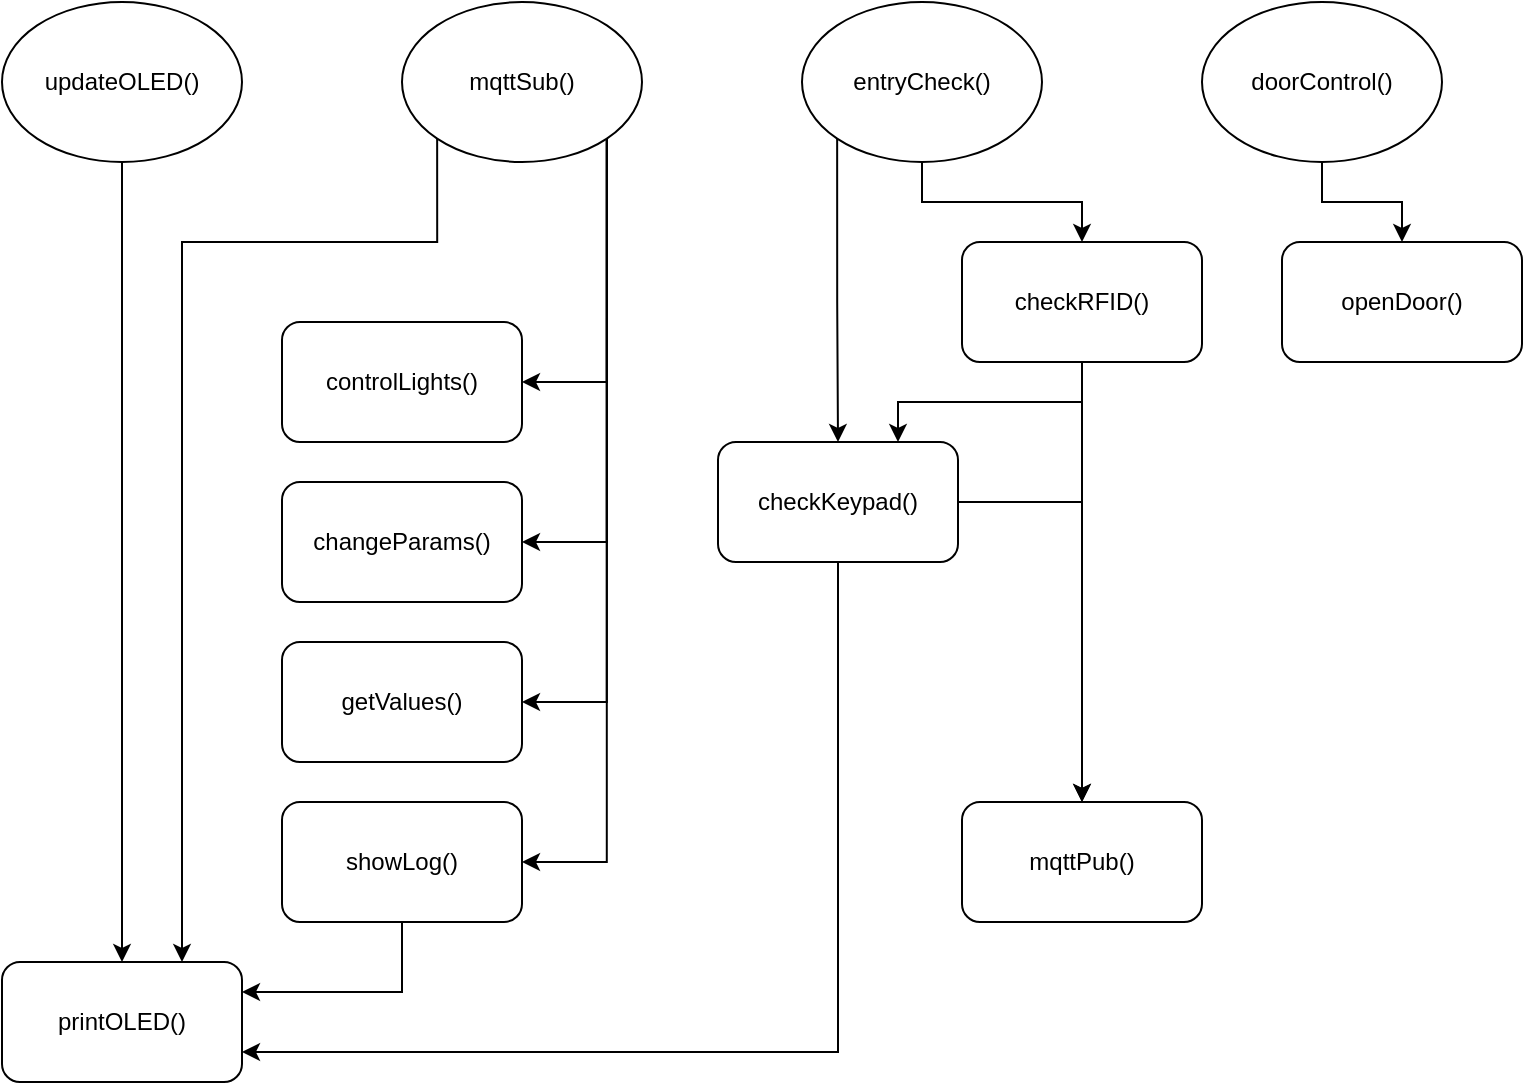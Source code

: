 <mxfile version="20.5.1" type="github">
  <diagram id="nbAJbluUPu1owXHJ7Z7m" name="Side-1">
    <mxGraphModel dx="1187" dy="698" grid="1" gridSize="10" guides="1" tooltips="1" connect="1" arrows="1" fold="1" page="1" pageScale="1" pageWidth="827" pageHeight="1169" math="0" shadow="0">
      <root>
        <mxCell id="0" />
        <mxCell id="1" parent="0" />
        <mxCell id="ssi6dEax1LiMGRlftHXH-6" style="edgeStyle=orthogonalEdgeStyle;rounded=0;orthogonalLoop=1;jettySize=auto;html=1;exitX=0.5;exitY=1;exitDx=0;exitDy=0;entryX=0.5;entryY=0;entryDx=0;entryDy=0;" edge="1" parent="1" source="ssi6dEax1LiMGRlftHXH-1" target="ssi6dEax1LiMGRlftHXH-5">
          <mxGeometry relative="1" as="geometry" />
        </mxCell>
        <mxCell id="ssi6dEax1LiMGRlftHXH-1" value="updateOLED()" style="ellipse;whiteSpace=wrap;html=1;" vertex="1" parent="1">
          <mxGeometry x="40" y="40" width="120" height="80" as="geometry" />
        </mxCell>
        <mxCell id="ssi6dEax1LiMGRlftHXH-7" style="edgeStyle=orthogonalEdgeStyle;rounded=0;orthogonalLoop=1;jettySize=auto;html=1;exitX=0;exitY=1;exitDx=0;exitDy=0;entryX=0.75;entryY=0;entryDx=0;entryDy=0;" edge="1" parent="1" source="ssi6dEax1LiMGRlftHXH-2" target="ssi6dEax1LiMGRlftHXH-5">
          <mxGeometry relative="1" as="geometry">
            <Array as="points">
              <mxPoint x="258" y="160" />
              <mxPoint x="130" y="160" />
            </Array>
          </mxGeometry>
        </mxCell>
        <mxCell id="ssi6dEax1LiMGRlftHXH-11" style="edgeStyle=orthogonalEdgeStyle;rounded=0;orthogonalLoop=1;jettySize=auto;html=1;exitX=1;exitY=1;exitDx=0;exitDy=0;entryX=1;entryY=0.5;entryDx=0;entryDy=0;" edge="1" parent="1" source="ssi6dEax1LiMGRlftHXH-2" target="ssi6dEax1LiMGRlftHXH-8">
          <mxGeometry relative="1" as="geometry" />
        </mxCell>
        <mxCell id="ssi6dEax1LiMGRlftHXH-12" style="edgeStyle=orthogonalEdgeStyle;rounded=0;orthogonalLoop=1;jettySize=auto;html=1;exitX=1;exitY=1;exitDx=0;exitDy=0;entryX=1;entryY=0.5;entryDx=0;entryDy=0;" edge="1" parent="1" source="ssi6dEax1LiMGRlftHXH-2" target="ssi6dEax1LiMGRlftHXH-9">
          <mxGeometry relative="1" as="geometry" />
        </mxCell>
        <mxCell id="ssi6dEax1LiMGRlftHXH-13" style="edgeStyle=orthogonalEdgeStyle;rounded=0;orthogonalLoop=1;jettySize=auto;html=1;exitX=1;exitY=1;exitDx=0;exitDy=0;entryX=1;entryY=0.5;entryDx=0;entryDy=0;" edge="1" parent="1" source="ssi6dEax1LiMGRlftHXH-2" target="ssi6dEax1LiMGRlftHXH-10">
          <mxGeometry relative="1" as="geometry" />
        </mxCell>
        <mxCell id="ssi6dEax1LiMGRlftHXH-29" style="edgeStyle=orthogonalEdgeStyle;rounded=0;orthogonalLoop=1;jettySize=auto;html=1;exitX=1;exitY=1;exitDx=0;exitDy=0;entryX=1;entryY=0.5;entryDx=0;entryDy=0;" edge="1" parent="1" source="ssi6dEax1LiMGRlftHXH-2" target="ssi6dEax1LiMGRlftHXH-28">
          <mxGeometry relative="1" as="geometry" />
        </mxCell>
        <mxCell id="ssi6dEax1LiMGRlftHXH-2" value="mqttSub()" style="ellipse;whiteSpace=wrap;html=1;" vertex="1" parent="1">
          <mxGeometry x="240" y="40" width="120" height="80" as="geometry" />
        </mxCell>
        <mxCell id="ssi6dEax1LiMGRlftHXH-17" style="edgeStyle=orthogonalEdgeStyle;rounded=0;orthogonalLoop=1;jettySize=auto;html=1;exitX=0.5;exitY=1;exitDx=0;exitDy=0;entryX=0.5;entryY=0;entryDx=0;entryDy=0;" edge="1" parent="1" source="ssi6dEax1LiMGRlftHXH-3" target="ssi6dEax1LiMGRlftHXH-14">
          <mxGeometry relative="1" as="geometry" />
        </mxCell>
        <mxCell id="ssi6dEax1LiMGRlftHXH-20" style="edgeStyle=orthogonalEdgeStyle;rounded=0;orthogonalLoop=1;jettySize=auto;html=1;exitX=0;exitY=1;exitDx=0;exitDy=0;entryX=0.5;entryY=0;entryDx=0;entryDy=0;" edge="1" parent="1" source="ssi6dEax1LiMGRlftHXH-3" target="ssi6dEax1LiMGRlftHXH-15">
          <mxGeometry relative="1" as="geometry" />
        </mxCell>
        <mxCell id="ssi6dEax1LiMGRlftHXH-3" value="entryCheck()" style="ellipse;whiteSpace=wrap;html=1;" vertex="1" parent="1">
          <mxGeometry x="440" y="40" width="120" height="80" as="geometry" />
        </mxCell>
        <mxCell id="ssi6dEax1LiMGRlftHXH-19" style="edgeStyle=orthogonalEdgeStyle;rounded=0;orthogonalLoop=1;jettySize=auto;html=1;exitX=0.5;exitY=1;exitDx=0;exitDy=0;entryX=0.5;entryY=0;entryDx=0;entryDy=0;" edge="1" parent="1" source="ssi6dEax1LiMGRlftHXH-4" target="ssi6dEax1LiMGRlftHXH-18">
          <mxGeometry relative="1" as="geometry" />
        </mxCell>
        <mxCell id="ssi6dEax1LiMGRlftHXH-4" value="doorControl()" style="ellipse;whiteSpace=wrap;html=1;" vertex="1" parent="1">
          <mxGeometry x="640" y="40" width="120" height="80" as="geometry" />
        </mxCell>
        <mxCell id="ssi6dEax1LiMGRlftHXH-5" value="printOLED()" style="rounded=1;whiteSpace=wrap;html=1;" vertex="1" parent="1">
          <mxGeometry x="40" y="520" width="120" height="60" as="geometry" />
        </mxCell>
        <mxCell id="ssi6dEax1LiMGRlftHXH-8" value="controlLights()" style="rounded=1;whiteSpace=wrap;html=1;" vertex="1" parent="1">
          <mxGeometry x="180" y="200" width="120" height="60" as="geometry" />
        </mxCell>
        <mxCell id="ssi6dEax1LiMGRlftHXH-9" value="changeParams()" style="rounded=1;whiteSpace=wrap;html=1;" vertex="1" parent="1">
          <mxGeometry x="180" y="280" width="120" height="60" as="geometry" />
        </mxCell>
        <mxCell id="ssi6dEax1LiMGRlftHXH-10" value="getValues()" style="rounded=1;whiteSpace=wrap;html=1;" vertex="1" parent="1">
          <mxGeometry x="180" y="360" width="120" height="60" as="geometry" />
        </mxCell>
        <mxCell id="ssi6dEax1LiMGRlftHXH-21" style="edgeStyle=orthogonalEdgeStyle;rounded=0;orthogonalLoop=1;jettySize=auto;html=1;exitX=0.5;exitY=1;exitDx=0;exitDy=0;entryX=0.75;entryY=0;entryDx=0;entryDy=0;" edge="1" parent="1" source="ssi6dEax1LiMGRlftHXH-14" target="ssi6dEax1LiMGRlftHXH-15">
          <mxGeometry relative="1" as="geometry" />
        </mxCell>
        <mxCell id="ssi6dEax1LiMGRlftHXH-23" style="edgeStyle=orthogonalEdgeStyle;rounded=0;orthogonalLoop=1;jettySize=auto;html=1;exitX=0.5;exitY=1;exitDx=0;exitDy=0;entryX=0.5;entryY=0;entryDx=0;entryDy=0;" edge="1" parent="1" source="ssi6dEax1LiMGRlftHXH-14" target="ssi6dEax1LiMGRlftHXH-22">
          <mxGeometry relative="1" as="geometry" />
        </mxCell>
        <mxCell id="ssi6dEax1LiMGRlftHXH-14" value="checkRFID()" style="rounded=1;whiteSpace=wrap;html=1;" vertex="1" parent="1">
          <mxGeometry x="520" y="160" width="120" height="60" as="geometry" />
        </mxCell>
        <mxCell id="ssi6dEax1LiMGRlftHXH-26" style="edgeStyle=orthogonalEdgeStyle;rounded=0;orthogonalLoop=1;jettySize=auto;html=1;exitX=1;exitY=0.5;exitDx=0;exitDy=0;entryX=0.5;entryY=0;entryDx=0;entryDy=0;" edge="1" parent="1" source="ssi6dEax1LiMGRlftHXH-15" target="ssi6dEax1LiMGRlftHXH-22">
          <mxGeometry relative="1" as="geometry" />
        </mxCell>
        <mxCell id="ssi6dEax1LiMGRlftHXH-31" style="edgeStyle=orthogonalEdgeStyle;rounded=0;orthogonalLoop=1;jettySize=auto;html=1;exitX=0.5;exitY=1;exitDx=0;exitDy=0;entryX=1;entryY=0.75;entryDx=0;entryDy=0;" edge="1" parent="1" source="ssi6dEax1LiMGRlftHXH-15" target="ssi6dEax1LiMGRlftHXH-5">
          <mxGeometry relative="1" as="geometry" />
        </mxCell>
        <mxCell id="ssi6dEax1LiMGRlftHXH-15" value="checkKeypad()" style="rounded=1;whiteSpace=wrap;html=1;" vertex="1" parent="1">
          <mxGeometry x="398" y="260" width="120" height="60" as="geometry" />
        </mxCell>
        <mxCell id="ssi6dEax1LiMGRlftHXH-18" value="openDoor()" style="rounded=1;whiteSpace=wrap;html=1;" vertex="1" parent="1">
          <mxGeometry x="680" y="160" width="120" height="60" as="geometry" />
        </mxCell>
        <mxCell id="ssi6dEax1LiMGRlftHXH-22" value="mqttPub()" style="rounded=1;whiteSpace=wrap;html=1;" vertex="1" parent="1">
          <mxGeometry x="520" y="440" width="120" height="60" as="geometry" />
        </mxCell>
        <mxCell id="ssi6dEax1LiMGRlftHXH-30" style="edgeStyle=orthogonalEdgeStyle;rounded=0;orthogonalLoop=1;jettySize=auto;html=1;exitX=0.5;exitY=1;exitDx=0;exitDy=0;entryX=1;entryY=0.25;entryDx=0;entryDy=0;" edge="1" parent="1" source="ssi6dEax1LiMGRlftHXH-28" target="ssi6dEax1LiMGRlftHXH-5">
          <mxGeometry relative="1" as="geometry" />
        </mxCell>
        <mxCell id="ssi6dEax1LiMGRlftHXH-28" value="showLog()" style="rounded=1;whiteSpace=wrap;html=1;" vertex="1" parent="1">
          <mxGeometry x="180" y="440" width="120" height="60" as="geometry" />
        </mxCell>
      </root>
    </mxGraphModel>
  </diagram>
</mxfile>
